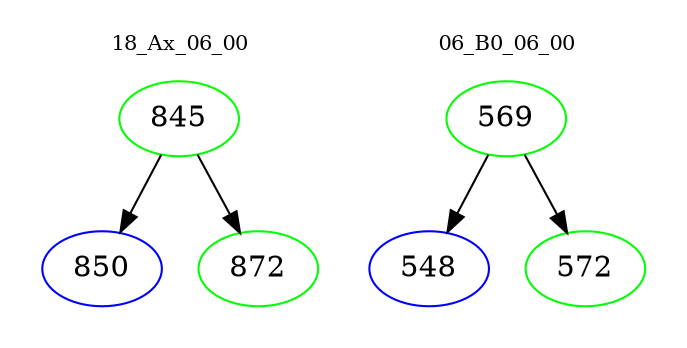 digraph{
subgraph cluster_0 {
color = white
label = "18_Ax_06_00";
fontsize=10;
T0_845 [label="845", color="green"]
T0_845 -> T0_850 [color="black"]
T0_850 [label="850", color="blue"]
T0_845 -> T0_872 [color="black"]
T0_872 [label="872", color="green"]
}
subgraph cluster_1 {
color = white
label = "06_B0_06_00";
fontsize=10;
T1_569 [label="569", color="green"]
T1_569 -> T1_548 [color="black"]
T1_548 [label="548", color="blue"]
T1_569 -> T1_572 [color="black"]
T1_572 [label="572", color="green"]
}
}
